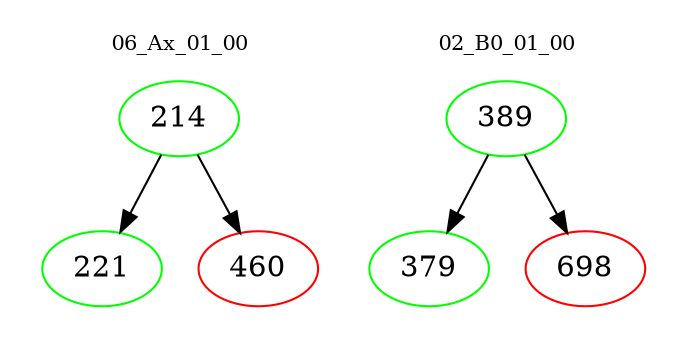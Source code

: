 digraph{
subgraph cluster_0 {
color = white
label = "06_Ax_01_00";
fontsize=10;
T0_214 [label="214", color="green"]
T0_214 -> T0_221 [color="black"]
T0_221 [label="221", color="green"]
T0_214 -> T0_460 [color="black"]
T0_460 [label="460", color="red"]
}
subgraph cluster_1 {
color = white
label = "02_B0_01_00";
fontsize=10;
T1_389 [label="389", color="green"]
T1_389 -> T1_379 [color="black"]
T1_379 [label="379", color="green"]
T1_389 -> T1_698 [color="black"]
T1_698 [label="698", color="red"]
}
}
